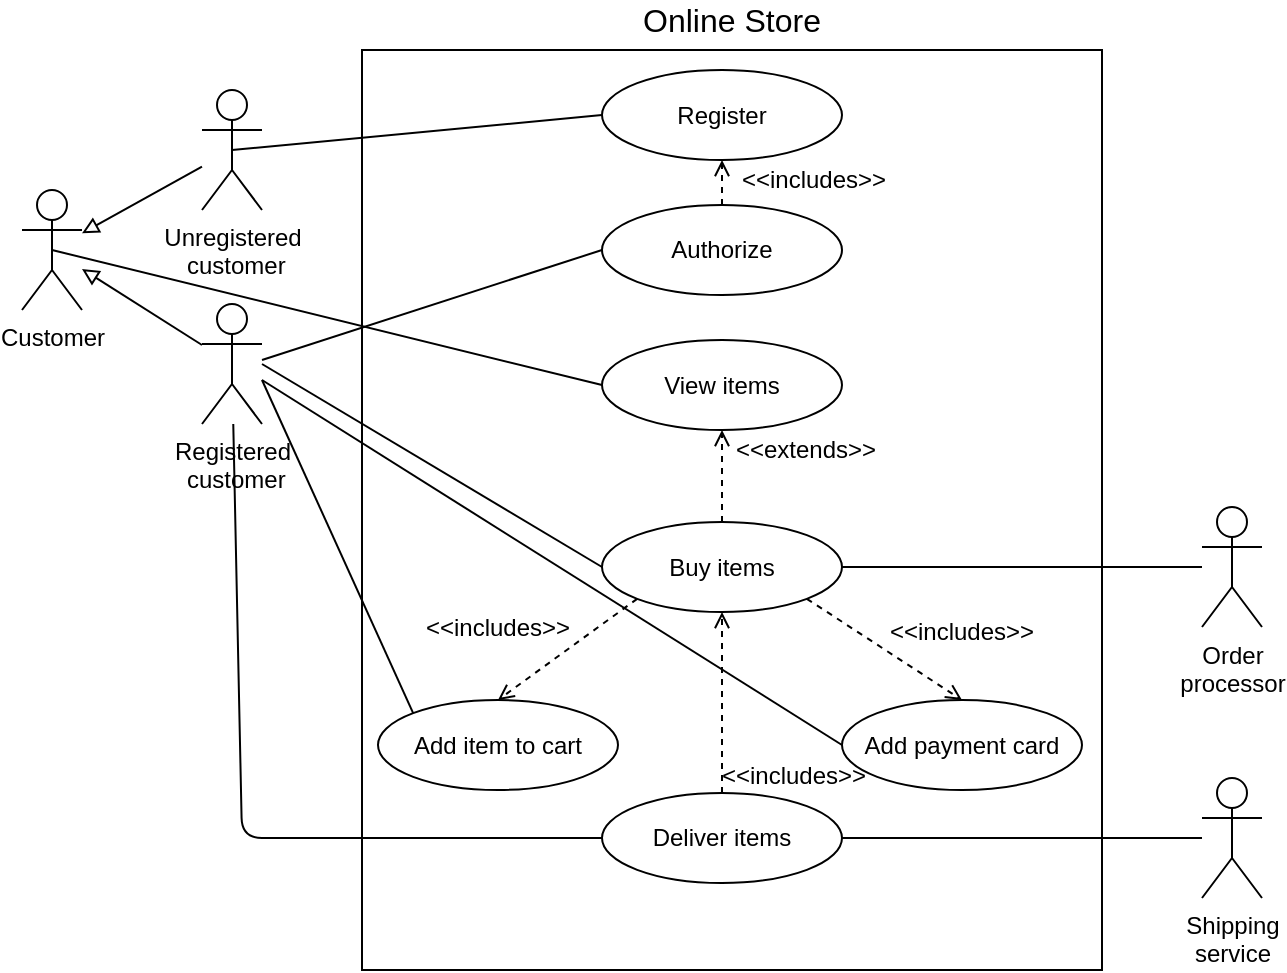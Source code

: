 <mxfile version="13.10.5" type="device"><diagram id="Hpv_f3h_33vVPuRjj8Zg" name="Page-1"><mxGraphModel dx="946" dy="576" grid="1" gridSize="10" guides="1" tooltips="1" connect="1" arrows="1" fold="1" page="1" pageScale="1" pageWidth="827" pageHeight="1169" background="#ffffff" math="0" shadow="0"><root><mxCell id="0"/><mxCell id="1" parent="0"/><mxCell id="rpIpAtaKgSvpPeBh1Qiv-1" value="Customer" style="shape=umlActor;verticalLabelPosition=bottom;verticalAlign=top;html=1;outlineConnect=0;" vertex="1" parent="1"><mxGeometry x="30" y="105" width="30" height="60" as="geometry"/></mxCell><mxCell id="rpIpAtaKgSvpPeBh1Qiv-2" value="Unregistered&lt;br&gt;&amp;nbsp;customer" style="shape=umlActor;verticalLabelPosition=bottom;verticalAlign=top;html=1;outlineConnect=0;" vertex="1" parent="1"><mxGeometry x="120" y="55" width="30" height="60" as="geometry"/></mxCell><mxCell id="rpIpAtaKgSvpPeBh1Qiv-3" value="Registered&lt;br&gt;&amp;nbsp;customer" style="shape=umlActor;verticalLabelPosition=bottom;verticalAlign=top;html=1;outlineConnect=0;" vertex="1" parent="1"><mxGeometry x="120" y="162" width="30" height="60" as="geometry"/></mxCell><mxCell id="rpIpAtaKgSvpPeBh1Qiv-4" value="" style="endArrow=block;html=1;endFill=0;" edge="1" parent="1" source="rpIpAtaKgSvpPeBh1Qiv-3" target="rpIpAtaKgSvpPeBh1Qiv-1"><mxGeometry width="50" height="50" relative="1" as="geometry"><mxPoint x="110" y="185" as="sourcePoint"/><mxPoint x="70" y="155" as="targetPoint"/></mxGeometry></mxCell><mxCell id="rpIpAtaKgSvpPeBh1Qiv-5" value="" style="endArrow=block;html=1;endFill=0;" edge="1" parent="1" source="rpIpAtaKgSvpPeBh1Qiv-2" target="rpIpAtaKgSvpPeBh1Qiv-1"><mxGeometry width="50" height="50" relative="1" as="geometry"><mxPoint x="120" y="195" as="sourcePoint"/><mxPoint x="80" y="165" as="targetPoint"/></mxGeometry></mxCell><mxCell id="rpIpAtaKgSvpPeBh1Qiv-6" value="" style="rounded=0;whiteSpace=wrap;html=1;" vertex="1" parent="1"><mxGeometry x="200" y="35" width="370" height="460" as="geometry"/></mxCell><mxCell id="rpIpAtaKgSvpPeBh1Qiv-7" value="&lt;font style=&quot;font-size: 16px&quot;&gt;Online Store&lt;/font&gt;" style="text;html=1;strokeColor=none;fillColor=none;align=center;verticalAlign=middle;whiteSpace=wrap;rounded=0;" vertex="1" parent="1"><mxGeometry x="328" y="10" width="114" height="20" as="geometry"/></mxCell><mxCell id="rpIpAtaKgSvpPeBh1Qiv-8" value="Register" style="ellipse;whiteSpace=wrap;html=1;" vertex="1" parent="1"><mxGeometry x="320" y="45" width="120" height="45" as="geometry"/></mxCell><mxCell id="rpIpAtaKgSvpPeBh1Qiv-9" value="Authorize" style="ellipse;whiteSpace=wrap;html=1;" vertex="1" parent="1"><mxGeometry x="320" y="112.5" width="120" height="45" as="geometry"/></mxCell><mxCell id="rpIpAtaKgSvpPeBh1Qiv-10" value="View items" style="ellipse;whiteSpace=wrap;html=1;" vertex="1" parent="1"><mxGeometry x="320" y="180" width="120" height="45" as="geometry"/></mxCell><mxCell id="rpIpAtaKgSvpPeBh1Qiv-11" value="Buy items" style="ellipse;whiteSpace=wrap;html=1;" vertex="1" parent="1"><mxGeometry x="320" y="271" width="120" height="45" as="geometry"/></mxCell><mxCell id="rpIpAtaKgSvpPeBh1Qiv-12" value="Add payment card" style="ellipse;whiteSpace=wrap;html=1;" vertex="1" parent="1"><mxGeometry x="440" y="360" width="120" height="45" as="geometry"/></mxCell><mxCell id="rpIpAtaKgSvpPeBh1Qiv-13" value="Add item to cart" style="ellipse;whiteSpace=wrap;html=1;" vertex="1" parent="1"><mxGeometry x="208" y="360" width="120" height="45" as="geometry"/></mxCell><mxCell id="rpIpAtaKgSvpPeBh1Qiv-14" value="" style="endArrow=none;html=1;exitX=0.5;exitY=0.5;exitDx=0;exitDy=0;exitPerimeter=0;entryX=0;entryY=0.5;entryDx=0;entryDy=0;" edge="1" parent="1" source="rpIpAtaKgSvpPeBh1Qiv-2" target="rpIpAtaKgSvpPeBh1Qiv-8"><mxGeometry width="50" height="50" relative="1" as="geometry"><mxPoint x="240" y="240" as="sourcePoint"/><mxPoint x="290" y="190" as="targetPoint"/></mxGeometry></mxCell><mxCell id="rpIpAtaKgSvpPeBh1Qiv-15" value="" style="endArrow=open;html=1;entryX=0.5;entryY=1;entryDx=0;entryDy=0;exitX=0.5;exitY=0;exitDx=0;exitDy=0;endFill=0;dashed=1;" edge="1" parent="1" source="rpIpAtaKgSvpPeBh1Qiv-9" target="rpIpAtaKgSvpPeBh1Qiv-8"><mxGeometry width="50" height="50" relative="1" as="geometry"><mxPoint x="440" y="120" as="sourcePoint"/><mxPoint x="490" y="70" as="targetPoint"/></mxGeometry></mxCell><mxCell id="rpIpAtaKgSvpPeBh1Qiv-16" value="" style="endArrow=open;html=1;entryX=0.5;entryY=0;entryDx=0;entryDy=0;exitX=1;exitY=1;exitDx=0;exitDy=0;endFill=0;dashed=1;" edge="1" parent="1" source="rpIpAtaKgSvpPeBh1Qiv-11" target="rpIpAtaKgSvpPeBh1Qiv-12"><mxGeometry width="50" height="50" relative="1" as="geometry"><mxPoint x="423" y="122.5" as="sourcePoint"/><mxPoint x="423" y="100" as="targetPoint"/></mxGeometry></mxCell><mxCell id="rpIpAtaKgSvpPeBh1Qiv-17" value="" style="endArrow=open;html=1;exitX=0.5;exitY=0;exitDx=0;exitDy=0;endFill=0;dashed=1;entryX=0.5;entryY=1;entryDx=0;entryDy=0;" edge="1" parent="1" source="rpIpAtaKgSvpPeBh1Qiv-11" target="rpIpAtaKgSvpPeBh1Qiv-10"><mxGeometry width="50" height="50" relative="1" as="geometry"><mxPoint x="390" y="122.5" as="sourcePoint"/><mxPoint x="380" y="220" as="targetPoint"/></mxGeometry></mxCell><mxCell id="rpIpAtaKgSvpPeBh1Qiv-18" value="&amp;lt;&amp;lt;extends&amp;gt;&amp;gt;" style="text;html=1;strokeColor=none;fillColor=none;align=center;verticalAlign=middle;whiteSpace=wrap;rounded=0;" vertex="1" parent="1"><mxGeometry x="402" y="225" width="40" height="20" as="geometry"/></mxCell><mxCell id="rpIpAtaKgSvpPeBh1Qiv-19" value="&amp;lt;&amp;lt;includes&amp;gt;&amp;gt;" style="text;html=1;strokeColor=none;fillColor=none;align=center;verticalAlign=middle;whiteSpace=wrap;rounded=0;" vertex="1" parent="1"><mxGeometry x="480" y="316" width="40" height="20" as="geometry"/></mxCell><mxCell id="rpIpAtaKgSvpPeBh1Qiv-20" value="&amp;lt;&amp;lt;includes&amp;gt;&amp;gt;" style="text;html=1;strokeColor=none;fillColor=none;align=center;verticalAlign=middle;whiteSpace=wrap;rounded=0;" vertex="1" parent="1"><mxGeometry x="406" y="90" width="40" height="20" as="geometry"/></mxCell><mxCell id="rpIpAtaKgSvpPeBh1Qiv-21" value="" style="endArrow=open;html=1;exitX=0;exitY=1;exitDx=0;exitDy=0;endFill=0;dashed=1;entryX=0.5;entryY=0;entryDx=0;entryDy=0;" edge="1" parent="1" source="rpIpAtaKgSvpPeBh1Qiv-11" target="rpIpAtaKgSvpPeBh1Qiv-13"><mxGeometry width="50" height="50" relative="1" as="geometry"><mxPoint x="390" y="281" as="sourcePoint"/><mxPoint x="390" y="235" as="targetPoint"/></mxGeometry></mxCell><mxCell id="rpIpAtaKgSvpPeBh1Qiv-22" value="&amp;lt;&amp;lt;includes&amp;gt;&amp;gt;" style="text;html=1;strokeColor=none;fillColor=none;align=center;verticalAlign=middle;whiteSpace=wrap;rounded=0;" vertex="1" parent="1"><mxGeometry x="248" y="314" width="40" height="20" as="geometry"/></mxCell><mxCell id="rpIpAtaKgSvpPeBh1Qiv-23" value="" style="endArrow=none;html=1;entryX=0;entryY=0.5;entryDx=0;entryDy=0;exitX=0.5;exitY=0.5;exitDx=0;exitDy=0;exitPerimeter=0;" edge="1" parent="1" source="rpIpAtaKgSvpPeBh1Qiv-1" target="rpIpAtaKgSvpPeBh1Qiv-10"><mxGeometry width="50" height="50" relative="1" as="geometry"><mxPoint x="140" y="90" as="sourcePoint"/><mxPoint x="330" y="77.5" as="targetPoint"/></mxGeometry></mxCell><mxCell id="rpIpAtaKgSvpPeBh1Qiv-24" value="" style="endArrow=none;html=1;entryX=0;entryY=0.5;entryDx=0;entryDy=0;" edge="1" parent="1" target="rpIpAtaKgSvpPeBh1Qiv-11"><mxGeometry width="50" height="50" relative="1" as="geometry"><mxPoint x="150" y="192" as="sourcePoint"/><mxPoint x="390" y="260" as="targetPoint"/></mxGeometry></mxCell><mxCell id="rpIpAtaKgSvpPeBh1Qiv-25" value="" style="endArrow=none;html=1;entryX=0;entryY=0;entryDx=0;entryDy=0;" edge="1" parent="1" target="rpIpAtaKgSvpPeBh1Qiv-13"><mxGeometry width="50" height="50" relative="1" as="geometry"><mxPoint x="150" y="200" as="sourcePoint"/><mxPoint x="390" y="260" as="targetPoint"/></mxGeometry></mxCell><mxCell id="rpIpAtaKgSvpPeBh1Qiv-26" value="" style="endArrow=none;html=1;entryX=0;entryY=0.5;entryDx=0;entryDy=0;" edge="1" parent="1" target="rpIpAtaKgSvpPeBh1Qiv-9"><mxGeometry width="50" height="50" relative="1" as="geometry"><mxPoint x="150" y="190" as="sourcePoint"/><mxPoint x="200" y="130" as="targetPoint"/></mxGeometry></mxCell><mxCell id="rpIpAtaKgSvpPeBh1Qiv-27" value="" style="endArrow=none;html=1;entryX=0;entryY=0.5;entryDx=0;entryDy=0;" edge="1" parent="1" target="rpIpAtaKgSvpPeBh1Qiv-12"><mxGeometry width="50" height="50" relative="1" as="geometry"><mxPoint x="150" y="200" as="sourcePoint"/><mxPoint x="390" y="260" as="targetPoint"/></mxGeometry></mxCell><mxCell id="rpIpAtaKgSvpPeBh1Qiv-28" value="Order &lt;br&gt;processor" style="shape=umlActor;verticalLabelPosition=bottom;verticalAlign=top;html=1;outlineConnect=0;" vertex="1" parent="1"><mxGeometry x="620" y="263.5" width="30" height="60" as="geometry"/></mxCell><mxCell id="rpIpAtaKgSvpPeBh1Qiv-29" value="" style="endArrow=none;html=1;exitX=1;exitY=0.5;exitDx=0;exitDy=0;" edge="1" parent="1" source="rpIpAtaKgSvpPeBh1Qiv-11" target="rpIpAtaKgSvpPeBh1Qiv-28"><mxGeometry width="50" height="50" relative="1" as="geometry"><mxPoint x="340" y="310" as="sourcePoint"/><mxPoint x="390" y="260" as="targetPoint"/></mxGeometry></mxCell><mxCell id="rpIpAtaKgSvpPeBh1Qiv-30" value="Shipping&lt;br&gt;service" style="shape=umlActor;verticalLabelPosition=bottom;verticalAlign=top;html=1;outlineConnect=0;" vertex="1" parent="1"><mxGeometry x="620" y="399" width="30" height="60" as="geometry"/></mxCell><mxCell id="rpIpAtaKgSvpPeBh1Qiv-35" value="Deliver items" style="ellipse;whiteSpace=wrap;html=1;" vertex="1" parent="1"><mxGeometry x="320" y="406.5" width="120" height="45" as="geometry"/></mxCell><mxCell id="rpIpAtaKgSvpPeBh1Qiv-36" value="" style="endArrow=none;html=1;exitX=1;exitY=0.5;exitDx=0;exitDy=0;" edge="1" parent="1" source="rpIpAtaKgSvpPeBh1Qiv-35" target="rpIpAtaKgSvpPeBh1Qiv-30"><mxGeometry width="50" height="50" relative="1" as="geometry"><mxPoint x="390" y="320" as="sourcePoint"/><mxPoint x="440" y="270" as="targetPoint"/></mxGeometry></mxCell><mxCell id="rpIpAtaKgSvpPeBh1Qiv-37" value="" style="endArrow=none;html=1;entryX=0;entryY=0.5;entryDx=0;entryDy=0;" edge="1" parent="1" source="rpIpAtaKgSvpPeBh1Qiv-3" target="rpIpAtaKgSvpPeBh1Qiv-35"><mxGeometry width="50" height="50" relative="1" as="geometry"><mxPoint x="150" y="260" as="sourcePoint"/><mxPoint x="440" y="270" as="targetPoint"/><Array as="points"><mxPoint x="140" y="429"/></Array></mxGeometry></mxCell><mxCell id="rpIpAtaKgSvpPeBh1Qiv-38" value="" style="endArrow=open;html=1;exitX=0.5;exitY=0;exitDx=0;exitDy=0;endFill=0;dashed=1;entryX=0.5;entryY=1;entryDx=0;entryDy=0;" edge="1" parent="1" source="rpIpAtaKgSvpPeBh1Qiv-35" target="rpIpAtaKgSvpPeBh1Qiv-11"><mxGeometry width="50" height="50" relative="1" as="geometry"><mxPoint x="347.1" y="319.23" as="sourcePoint"/><mxPoint x="278" y="370" as="targetPoint"/></mxGeometry></mxCell><mxCell id="rpIpAtaKgSvpPeBh1Qiv-39" value="&amp;lt;&amp;lt;includes&amp;gt;&amp;gt;" style="text;html=1;strokeColor=none;fillColor=none;align=center;verticalAlign=middle;whiteSpace=wrap;rounded=0;" vertex="1" parent="1"><mxGeometry x="396" y="387.5" width="40" height="20" as="geometry"/></mxCell></root></mxGraphModel></diagram></mxfile>
